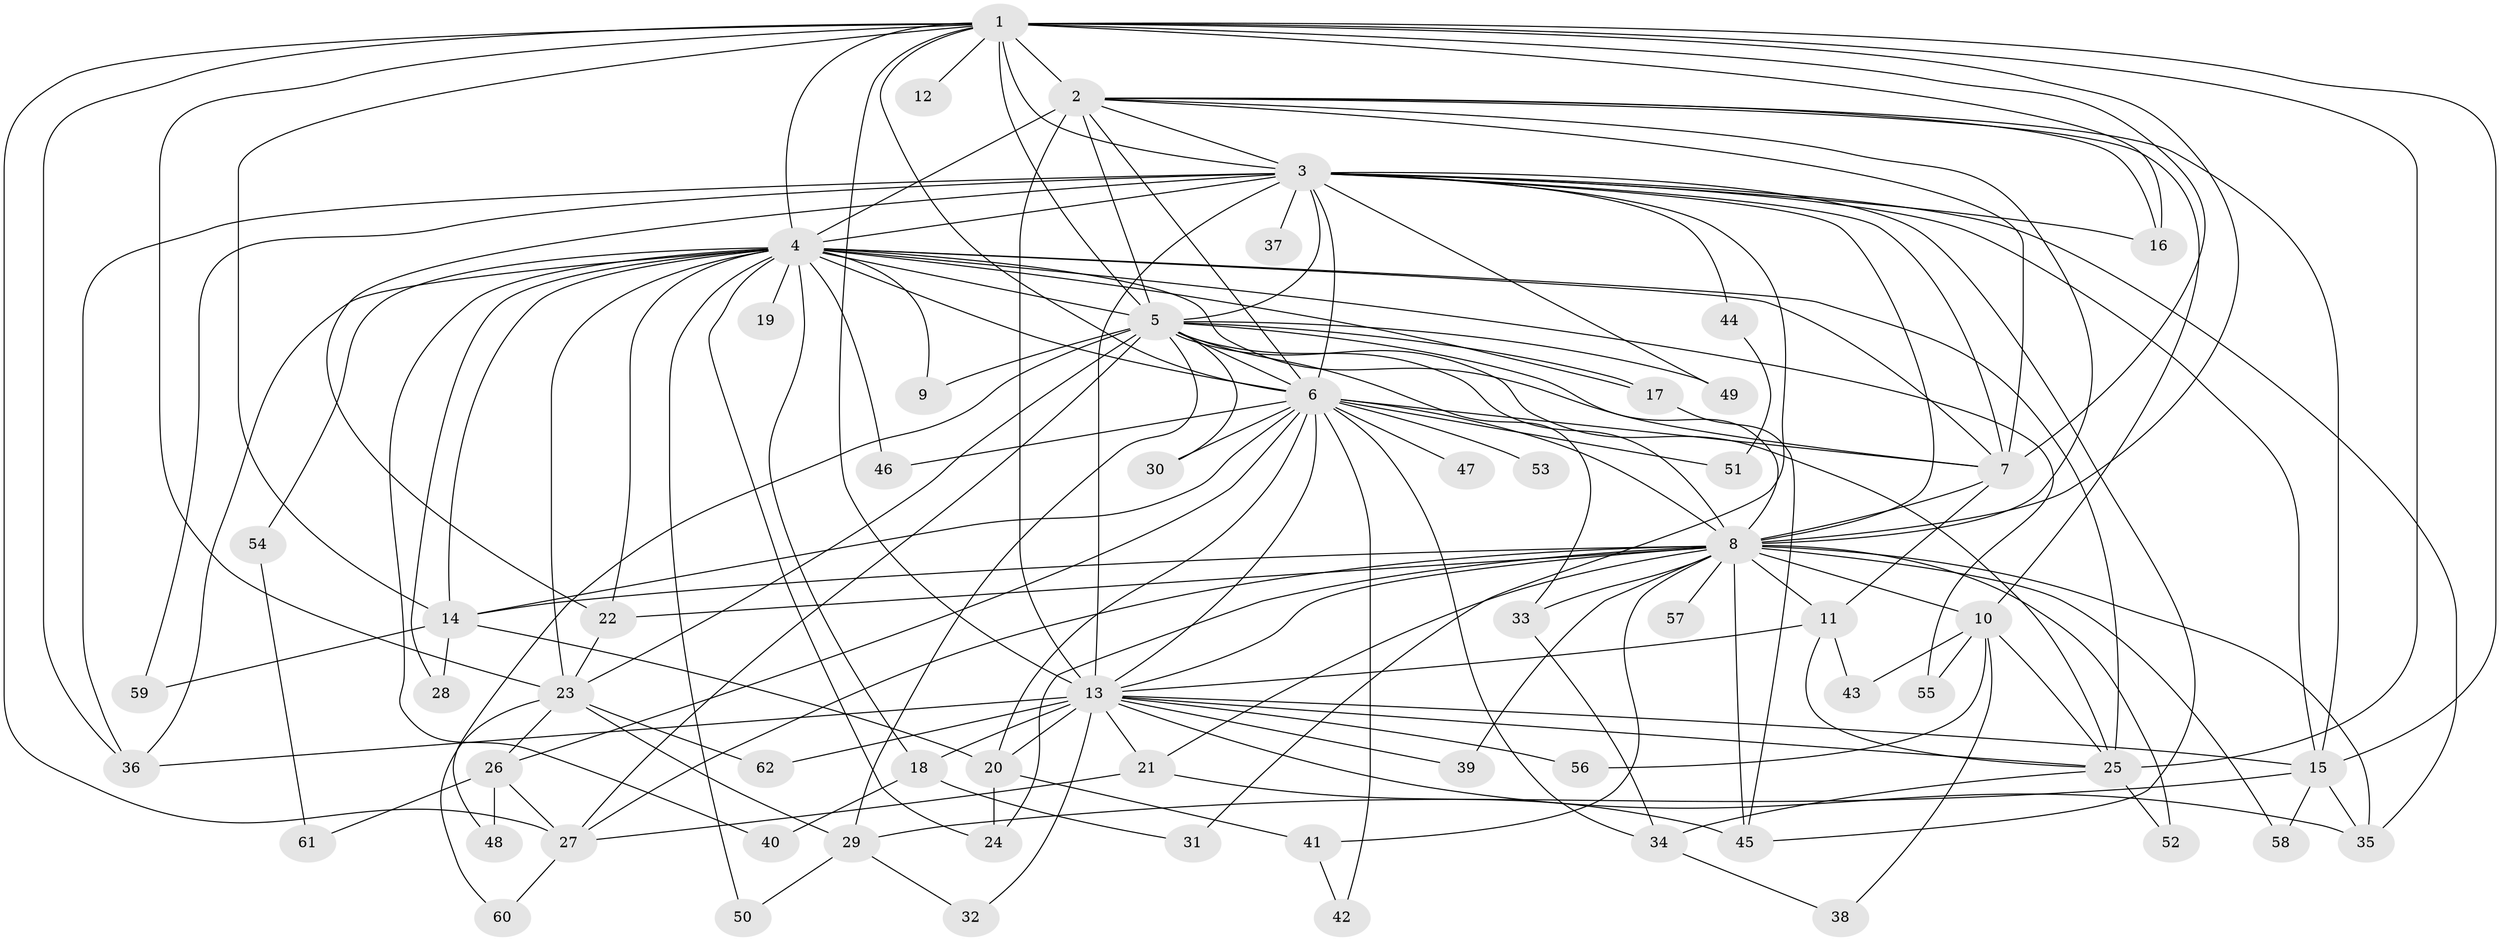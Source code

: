 // original degree distribution, {18: 0.008064516129032258, 12: 0.016129032258064516, 27: 0.008064516129032258, 30: 0.008064516129032258, 19: 0.008064516129032258, 24: 0.008064516129032258, 34: 0.008064516129032258, 22: 0.008064516129032258, 32: 0.008064516129032258, 2: 0.5564516129032258, 5: 0.07258064516129033, 3: 0.18548387096774194, 4: 0.07258064516129033, 8: 0.008064516129032258, 6: 0.008064516129032258, 7: 0.016129032258064516}
// Generated by graph-tools (version 1.1) at 2025/34/03/09/25 02:34:42]
// undirected, 62 vertices, 157 edges
graph export_dot {
graph [start="1"]
  node [color=gray90,style=filled];
  1;
  2;
  3;
  4;
  5;
  6;
  7;
  8;
  9;
  10;
  11;
  12;
  13;
  14;
  15;
  16;
  17;
  18;
  19;
  20;
  21;
  22;
  23;
  24;
  25;
  26;
  27;
  28;
  29;
  30;
  31;
  32;
  33;
  34;
  35;
  36;
  37;
  38;
  39;
  40;
  41;
  42;
  43;
  44;
  45;
  46;
  47;
  48;
  49;
  50;
  51;
  52;
  53;
  54;
  55;
  56;
  57;
  58;
  59;
  60;
  61;
  62;
  1 -- 2 [weight=4.0];
  1 -- 3 [weight=3.0];
  1 -- 4 [weight=2.0];
  1 -- 5 [weight=6.0];
  1 -- 6 [weight=2.0];
  1 -- 7 [weight=2.0];
  1 -- 8 [weight=2.0];
  1 -- 12 [weight=3.0];
  1 -- 13 [weight=1.0];
  1 -- 14 [weight=1.0];
  1 -- 15 [weight=1.0];
  1 -- 16 [weight=1.0];
  1 -- 23 [weight=1.0];
  1 -- 25 [weight=5.0];
  1 -- 27 [weight=1.0];
  1 -- 36 [weight=1.0];
  2 -- 3 [weight=2.0];
  2 -- 4 [weight=2.0];
  2 -- 5 [weight=3.0];
  2 -- 6 [weight=3.0];
  2 -- 7 [weight=2.0];
  2 -- 8 [weight=3.0];
  2 -- 10 [weight=1.0];
  2 -- 13 [weight=18.0];
  2 -- 15 [weight=2.0];
  2 -- 16 [weight=1.0];
  3 -- 4 [weight=1.0];
  3 -- 5 [weight=2.0];
  3 -- 6 [weight=1.0];
  3 -- 7 [weight=2.0];
  3 -- 8 [weight=1.0];
  3 -- 13 [weight=3.0];
  3 -- 15 [weight=1.0];
  3 -- 16 [weight=1.0];
  3 -- 22 [weight=1.0];
  3 -- 31 [weight=1.0];
  3 -- 35 [weight=1.0];
  3 -- 36 [weight=1.0];
  3 -- 37 [weight=1.0];
  3 -- 44 [weight=1.0];
  3 -- 45 [weight=1.0];
  3 -- 49 [weight=1.0];
  3 -- 59 [weight=1.0];
  4 -- 5 [weight=1.0];
  4 -- 6 [weight=1.0];
  4 -- 7 [weight=2.0];
  4 -- 8 [weight=1.0];
  4 -- 9 [weight=1.0];
  4 -- 14 [weight=1.0];
  4 -- 17 [weight=1.0];
  4 -- 18 [weight=1.0];
  4 -- 19 [weight=1.0];
  4 -- 22 [weight=2.0];
  4 -- 23 [weight=2.0];
  4 -- 24 [weight=1.0];
  4 -- 25 [weight=1.0];
  4 -- 28 [weight=1.0];
  4 -- 36 [weight=1.0];
  4 -- 40 [weight=1.0];
  4 -- 46 [weight=1.0];
  4 -- 50 [weight=1.0];
  4 -- 54 [weight=1.0];
  4 -- 55 [weight=1.0];
  5 -- 6 [weight=2.0];
  5 -- 7 [weight=1.0];
  5 -- 8 [weight=2.0];
  5 -- 9 [weight=1.0];
  5 -- 17 [weight=1.0];
  5 -- 23 [weight=1.0];
  5 -- 25 [weight=1.0];
  5 -- 27 [weight=1.0];
  5 -- 29 [weight=1.0];
  5 -- 30 [weight=1.0];
  5 -- 33 [weight=1.0];
  5 -- 48 [weight=1.0];
  5 -- 49 [weight=1.0];
  6 -- 7 [weight=1.0];
  6 -- 8 [weight=1.0];
  6 -- 13 [weight=1.0];
  6 -- 14 [weight=1.0];
  6 -- 20 [weight=1.0];
  6 -- 26 [weight=1.0];
  6 -- 30 [weight=1.0];
  6 -- 34 [weight=1.0];
  6 -- 42 [weight=1.0];
  6 -- 46 [weight=1.0];
  6 -- 47 [weight=1.0];
  6 -- 51 [weight=1.0];
  6 -- 53 [weight=1.0];
  7 -- 8 [weight=1.0];
  7 -- 11 [weight=1.0];
  8 -- 10 [weight=2.0];
  8 -- 11 [weight=2.0];
  8 -- 13 [weight=3.0];
  8 -- 14 [weight=1.0];
  8 -- 21 [weight=1.0];
  8 -- 22 [weight=1.0];
  8 -- 24 [weight=1.0];
  8 -- 27 [weight=1.0];
  8 -- 33 [weight=1.0];
  8 -- 35 [weight=1.0];
  8 -- 39 [weight=1.0];
  8 -- 41 [weight=1.0];
  8 -- 45 [weight=1.0];
  8 -- 52 [weight=1.0];
  8 -- 57 [weight=1.0];
  8 -- 58 [weight=1.0];
  10 -- 25 [weight=1.0];
  10 -- 38 [weight=1.0];
  10 -- 43 [weight=1.0];
  10 -- 55 [weight=1.0];
  10 -- 56 [weight=1.0];
  11 -- 13 [weight=2.0];
  11 -- 25 [weight=1.0];
  11 -- 43 [weight=1.0];
  13 -- 15 [weight=1.0];
  13 -- 18 [weight=1.0];
  13 -- 20 [weight=1.0];
  13 -- 21 [weight=2.0];
  13 -- 25 [weight=1.0];
  13 -- 32 [weight=1.0];
  13 -- 35 [weight=1.0];
  13 -- 36 [weight=1.0];
  13 -- 39 [weight=1.0];
  13 -- 56 [weight=1.0];
  13 -- 62 [weight=1.0];
  14 -- 20 [weight=1.0];
  14 -- 28 [weight=1.0];
  14 -- 59 [weight=1.0];
  15 -- 29 [weight=1.0];
  15 -- 35 [weight=1.0];
  15 -- 58 [weight=1.0];
  17 -- 45 [weight=1.0];
  18 -- 31 [weight=1.0];
  18 -- 40 [weight=1.0];
  20 -- 24 [weight=1.0];
  20 -- 41 [weight=1.0];
  21 -- 27 [weight=1.0];
  21 -- 45 [weight=1.0];
  22 -- 23 [weight=1.0];
  23 -- 26 [weight=1.0];
  23 -- 29 [weight=2.0];
  23 -- 60 [weight=1.0];
  23 -- 62 [weight=1.0];
  25 -- 34 [weight=1.0];
  25 -- 52 [weight=1.0];
  26 -- 27 [weight=1.0];
  26 -- 48 [weight=1.0];
  26 -- 61 [weight=1.0];
  27 -- 60 [weight=1.0];
  29 -- 32 [weight=1.0];
  29 -- 50 [weight=1.0];
  33 -- 34 [weight=1.0];
  34 -- 38 [weight=1.0];
  41 -- 42 [weight=1.0];
  44 -- 51 [weight=1.0];
  54 -- 61 [weight=1.0];
}
